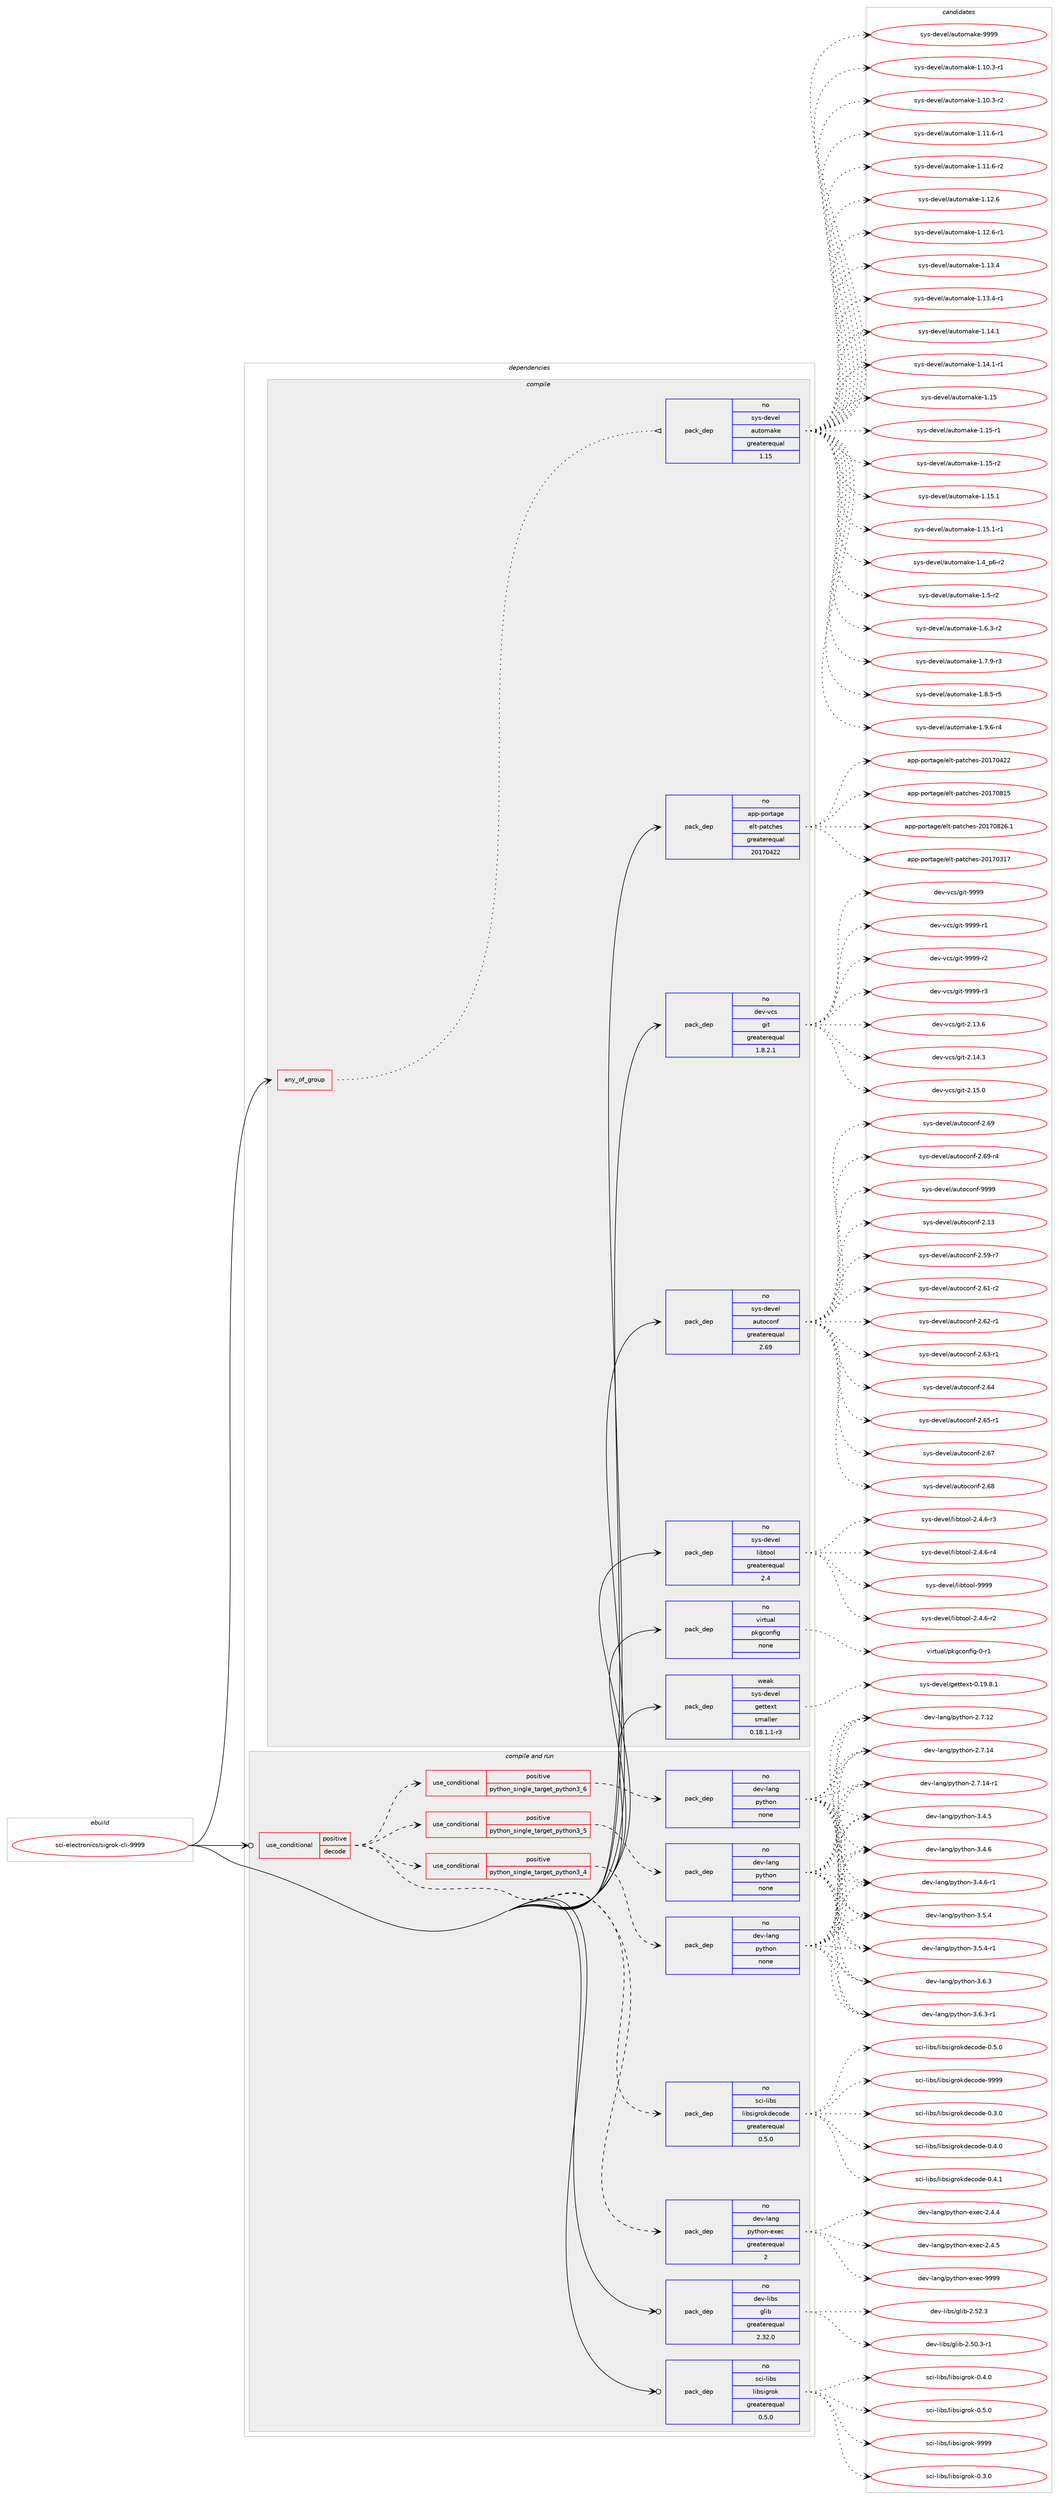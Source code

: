 digraph prolog {

# *************
# Graph options
# *************

newrank=true;
concentrate=true;
compound=true;
graph [rankdir=LR,fontname=Helvetica,fontsize=10,ranksep=1.5];#, ranksep=2.5, nodesep=0.2];
edge  [arrowhead=vee];
node  [fontname=Helvetica,fontsize=10];

# **********
# The ebuild
# **********

subgraph cluster_leftcol {
color=gray;
rank=same;
label=<<i>ebuild</i>>;
id [label="sci-electronics/sigrok-cli-9999", color=red, width=4, href="../sci-electronics/sigrok-cli-9999.svg"];
}

# ****************
# The dependencies
# ****************

subgraph cluster_midcol {
color=gray;
label=<<i>dependencies</i>>;
subgraph cluster_compile {
fillcolor="#eeeeee";
style=filled;
label=<<i>compile</i>>;
subgraph any15 {
dependency1713 [label=<<TABLE BORDER="0" CELLBORDER="1" CELLSPACING="0" CELLPADDING="4"><TR><TD CELLPADDING="10">any_of_group</TD></TR></TABLE>>, shape=none, color=red];subgraph pack1243 {
dependency1714 [label=<<TABLE BORDER="0" CELLBORDER="1" CELLSPACING="0" CELLPADDING="4" WIDTH="220"><TR><TD ROWSPAN="6" CELLPADDING="30">pack_dep</TD></TR><TR><TD WIDTH="110">no</TD></TR><TR><TD>sys-devel</TD></TR><TR><TD>automake</TD></TR><TR><TD>greaterequal</TD></TR><TR><TD>1.15</TD></TR></TABLE>>, shape=none, color=blue];
}
dependency1713:e -> dependency1714:w [weight=20,style="dotted",arrowhead="oinv"];
}
id:e -> dependency1713:w [weight=20,style="solid",arrowhead="vee"];
subgraph pack1244 {
dependency1715 [label=<<TABLE BORDER="0" CELLBORDER="1" CELLSPACING="0" CELLPADDING="4" WIDTH="220"><TR><TD ROWSPAN="6" CELLPADDING="30">pack_dep</TD></TR><TR><TD WIDTH="110">no</TD></TR><TR><TD>app-portage</TD></TR><TR><TD>elt-patches</TD></TR><TR><TD>greaterequal</TD></TR><TR><TD>20170422</TD></TR></TABLE>>, shape=none, color=blue];
}
id:e -> dependency1715:w [weight=20,style="solid",arrowhead="vee"];
subgraph pack1245 {
dependency1716 [label=<<TABLE BORDER="0" CELLBORDER="1" CELLSPACING="0" CELLPADDING="4" WIDTH="220"><TR><TD ROWSPAN="6" CELLPADDING="30">pack_dep</TD></TR><TR><TD WIDTH="110">no</TD></TR><TR><TD>dev-vcs</TD></TR><TR><TD>git</TD></TR><TR><TD>greaterequal</TD></TR><TR><TD>1.8.2.1</TD></TR></TABLE>>, shape=none, color=blue];
}
id:e -> dependency1716:w [weight=20,style="solid",arrowhead="vee"];
subgraph pack1246 {
dependency1717 [label=<<TABLE BORDER="0" CELLBORDER="1" CELLSPACING="0" CELLPADDING="4" WIDTH="220"><TR><TD ROWSPAN="6" CELLPADDING="30">pack_dep</TD></TR><TR><TD WIDTH="110">no</TD></TR><TR><TD>sys-devel</TD></TR><TR><TD>autoconf</TD></TR><TR><TD>greaterequal</TD></TR><TR><TD>2.69</TD></TR></TABLE>>, shape=none, color=blue];
}
id:e -> dependency1717:w [weight=20,style="solid",arrowhead="vee"];
subgraph pack1247 {
dependency1718 [label=<<TABLE BORDER="0" CELLBORDER="1" CELLSPACING="0" CELLPADDING="4" WIDTH="220"><TR><TD ROWSPAN="6" CELLPADDING="30">pack_dep</TD></TR><TR><TD WIDTH="110">no</TD></TR><TR><TD>sys-devel</TD></TR><TR><TD>libtool</TD></TR><TR><TD>greaterequal</TD></TR><TR><TD>2.4</TD></TR></TABLE>>, shape=none, color=blue];
}
id:e -> dependency1718:w [weight=20,style="solid",arrowhead="vee"];
subgraph pack1248 {
dependency1719 [label=<<TABLE BORDER="0" CELLBORDER="1" CELLSPACING="0" CELLPADDING="4" WIDTH="220"><TR><TD ROWSPAN="6" CELLPADDING="30">pack_dep</TD></TR><TR><TD WIDTH="110">no</TD></TR><TR><TD>virtual</TD></TR><TR><TD>pkgconfig</TD></TR><TR><TD>none</TD></TR><TR><TD></TD></TR></TABLE>>, shape=none, color=blue];
}
id:e -> dependency1719:w [weight=20,style="solid",arrowhead="vee"];
subgraph pack1249 {
dependency1720 [label=<<TABLE BORDER="0" CELLBORDER="1" CELLSPACING="0" CELLPADDING="4" WIDTH="220"><TR><TD ROWSPAN="6" CELLPADDING="30">pack_dep</TD></TR><TR><TD WIDTH="110">weak</TD></TR><TR><TD>sys-devel</TD></TR><TR><TD>gettext</TD></TR><TR><TD>smaller</TD></TR><TR><TD>0.18.1.1-r3</TD></TR></TABLE>>, shape=none, color=blue];
}
id:e -> dependency1720:w [weight=20,style="solid",arrowhead="vee"];
}
subgraph cluster_compileandrun {
fillcolor="#eeeeee";
style=filled;
label=<<i>compile and run</i>>;
subgraph cond455 {
dependency1721 [label=<<TABLE BORDER="0" CELLBORDER="1" CELLSPACING="0" CELLPADDING="4"><TR><TD ROWSPAN="3" CELLPADDING="10">use_conditional</TD></TR><TR><TD>positive</TD></TR><TR><TD>decode</TD></TR></TABLE>>, shape=none, color=red];
subgraph pack1250 {
dependency1722 [label=<<TABLE BORDER="0" CELLBORDER="1" CELLSPACING="0" CELLPADDING="4" WIDTH="220"><TR><TD ROWSPAN="6" CELLPADDING="30">pack_dep</TD></TR><TR><TD WIDTH="110">no</TD></TR><TR><TD>sci-libs</TD></TR><TR><TD>libsigrokdecode</TD></TR><TR><TD>greaterequal</TD></TR><TR><TD>0.5.0</TD></TR></TABLE>>, shape=none, color=blue];
}
dependency1721:e -> dependency1722:w [weight=20,style="dashed",arrowhead="vee"];
subgraph cond456 {
dependency1723 [label=<<TABLE BORDER="0" CELLBORDER="1" CELLSPACING="0" CELLPADDING="4"><TR><TD ROWSPAN="3" CELLPADDING="10">use_conditional</TD></TR><TR><TD>positive</TD></TR><TR><TD>python_single_target_python3_4</TD></TR></TABLE>>, shape=none, color=red];
subgraph pack1251 {
dependency1724 [label=<<TABLE BORDER="0" CELLBORDER="1" CELLSPACING="0" CELLPADDING="4" WIDTH="220"><TR><TD ROWSPAN="6" CELLPADDING="30">pack_dep</TD></TR><TR><TD WIDTH="110">no</TD></TR><TR><TD>dev-lang</TD></TR><TR><TD>python</TD></TR><TR><TD>none</TD></TR><TR><TD></TD></TR></TABLE>>, shape=none, color=blue];
}
dependency1723:e -> dependency1724:w [weight=20,style="dashed",arrowhead="vee"];
}
dependency1721:e -> dependency1723:w [weight=20,style="dashed",arrowhead="vee"];
subgraph cond457 {
dependency1725 [label=<<TABLE BORDER="0" CELLBORDER="1" CELLSPACING="0" CELLPADDING="4"><TR><TD ROWSPAN="3" CELLPADDING="10">use_conditional</TD></TR><TR><TD>positive</TD></TR><TR><TD>python_single_target_python3_5</TD></TR></TABLE>>, shape=none, color=red];
subgraph pack1252 {
dependency1726 [label=<<TABLE BORDER="0" CELLBORDER="1" CELLSPACING="0" CELLPADDING="4" WIDTH="220"><TR><TD ROWSPAN="6" CELLPADDING="30">pack_dep</TD></TR><TR><TD WIDTH="110">no</TD></TR><TR><TD>dev-lang</TD></TR><TR><TD>python</TD></TR><TR><TD>none</TD></TR><TR><TD></TD></TR></TABLE>>, shape=none, color=blue];
}
dependency1725:e -> dependency1726:w [weight=20,style="dashed",arrowhead="vee"];
}
dependency1721:e -> dependency1725:w [weight=20,style="dashed",arrowhead="vee"];
subgraph cond458 {
dependency1727 [label=<<TABLE BORDER="0" CELLBORDER="1" CELLSPACING="0" CELLPADDING="4"><TR><TD ROWSPAN="3" CELLPADDING="10">use_conditional</TD></TR><TR><TD>positive</TD></TR><TR><TD>python_single_target_python3_6</TD></TR></TABLE>>, shape=none, color=red];
subgraph pack1253 {
dependency1728 [label=<<TABLE BORDER="0" CELLBORDER="1" CELLSPACING="0" CELLPADDING="4" WIDTH="220"><TR><TD ROWSPAN="6" CELLPADDING="30">pack_dep</TD></TR><TR><TD WIDTH="110">no</TD></TR><TR><TD>dev-lang</TD></TR><TR><TD>python</TD></TR><TR><TD>none</TD></TR><TR><TD></TD></TR></TABLE>>, shape=none, color=blue];
}
dependency1727:e -> dependency1728:w [weight=20,style="dashed",arrowhead="vee"];
}
dependency1721:e -> dependency1727:w [weight=20,style="dashed",arrowhead="vee"];
subgraph pack1254 {
dependency1729 [label=<<TABLE BORDER="0" CELLBORDER="1" CELLSPACING="0" CELLPADDING="4" WIDTH="220"><TR><TD ROWSPAN="6" CELLPADDING="30">pack_dep</TD></TR><TR><TD WIDTH="110">no</TD></TR><TR><TD>dev-lang</TD></TR><TR><TD>python-exec</TD></TR><TR><TD>greaterequal</TD></TR><TR><TD>2</TD></TR></TABLE>>, shape=none, color=blue];
}
dependency1721:e -> dependency1729:w [weight=20,style="dashed",arrowhead="vee"];
}
id:e -> dependency1721:w [weight=20,style="solid",arrowhead="odotvee"];
subgraph pack1255 {
dependency1730 [label=<<TABLE BORDER="0" CELLBORDER="1" CELLSPACING="0" CELLPADDING="4" WIDTH="220"><TR><TD ROWSPAN="6" CELLPADDING="30">pack_dep</TD></TR><TR><TD WIDTH="110">no</TD></TR><TR><TD>dev-libs</TD></TR><TR><TD>glib</TD></TR><TR><TD>greaterequal</TD></TR><TR><TD>2.32.0</TD></TR></TABLE>>, shape=none, color=blue];
}
id:e -> dependency1730:w [weight=20,style="solid",arrowhead="odotvee"];
subgraph pack1256 {
dependency1731 [label=<<TABLE BORDER="0" CELLBORDER="1" CELLSPACING="0" CELLPADDING="4" WIDTH="220"><TR><TD ROWSPAN="6" CELLPADDING="30">pack_dep</TD></TR><TR><TD WIDTH="110">no</TD></TR><TR><TD>sci-libs</TD></TR><TR><TD>libsigrok</TD></TR><TR><TD>greaterequal</TD></TR><TR><TD>0.5.0</TD></TR></TABLE>>, shape=none, color=blue];
}
id:e -> dependency1731:w [weight=20,style="solid",arrowhead="odotvee"];
}
subgraph cluster_run {
fillcolor="#eeeeee";
style=filled;
label=<<i>run</i>>;
}
}

# **************
# The candidates
# **************

subgraph cluster_choices {
rank=same;
color=gray;
label=<<i>candidates</i>>;

subgraph choice1243 {
color=black;
nodesep=1;
choice11512111545100101118101108479711711611110997107101454946494846514511449 [label="sys-devel/automake-1.10.3-r1", color=red, width=4,href="../sys-devel/automake-1.10.3-r1.svg"];
choice11512111545100101118101108479711711611110997107101454946494846514511450 [label="sys-devel/automake-1.10.3-r2", color=red, width=4,href="../sys-devel/automake-1.10.3-r2.svg"];
choice11512111545100101118101108479711711611110997107101454946494946544511449 [label="sys-devel/automake-1.11.6-r1", color=red, width=4,href="../sys-devel/automake-1.11.6-r1.svg"];
choice11512111545100101118101108479711711611110997107101454946494946544511450 [label="sys-devel/automake-1.11.6-r2", color=red, width=4,href="../sys-devel/automake-1.11.6-r2.svg"];
choice1151211154510010111810110847971171161111099710710145494649504654 [label="sys-devel/automake-1.12.6", color=red, width=4,href="../sys-devel/automake-1.12.6.svg"];
choice11512111545100101118101108479711711611110997107101454946495046544511449 [label="sys-devel/automake-1.12.6-r1", color=red, width=4,href="../sys-devel/automake-1.12.6-r1.svg"];
choice1151211154510010111810110847971171161111099710710145494649514652 [label="sys-devel/automake-1.13.4", color=red, width=4,href="../sys-devel/automake-1.13.4.svg"];
choice11512111545100101118101108479711711611110997107101454946495146524511449 [label="sys-devel/automake-1.13.4-r1", color=red, width=4,href="../sys-devel/automake-1.13.4-r1.svg"];
choice1151211154510010111810110847971171161111099710710145494649524649 [label="sys-devel/automake-1.14.1", color=red, width=4,href="../sys-devel/automake-1.14.1.svg"];
choice11512111545100101118101108479711711611110997107101454946495246494511449 [label="sys-devel/automake-1.14.1-r1", color=red, width=4,href="../sys-devel/automake-1.14.1-r1.svg"];
choice115121115451001011181011084797117116111109971071014549464953 [label="sys-devel/automake-1.15", color=red, width=4,href="../sys-devel/automake-1.15.svg"];
choice1151211154510010111810110847971171161111099710710145494649534511449 [label="sys-devel/automake-1.15-r1", color=red, width=4,href="../sys-devel/automake-1.15-r1.svg"];
choice1151211154510010111810110847971171161111099710710145494649534511450 [label="sys-devel/automake-1.15-r2", color=red, width=4,href="../sys-devel/automake-1.15-r2.svg"];
choice1151211154510010111810110847971171161111099710710145494649534649 [label="sys-devel/automake-1.15.1", color=red, width=4,href="../sys-devel/automake-1.15.1.svg"];
choice11512111545100101118101108479711711611110997107101454946495346494511449 [label="sys-devel/automake-1.15.1-r1", color=red, width=4,href="../sys-devel/automake-1.15.1-r1.svg"];
choice115121115451001011181011084797117116111109971071014549465295112544511450 [label="sys-devel/automake-1.4_p6-r2", color=red, width=4,href="../sys-devel/automake-1.4_p6-r2.svg"];
choice11512111545100101118101108479711711611110997107101454946534511450 [label="sys-devel/automake-1.5-r2", color=red, width=4,href="../sys-devel/automake-1.5-r2.svg"];
choice115121115451001011181011084797117116111109971071014549465446514511450 [label="sys-devel/automake-1.6.3-r2", color=red, width=4,href="../sys-devel/automake-1.6.3-r2.svg"];
choice115121115451001011181011084797117116111109971071014549465546574511451 [label="sys-devel/automake-1.7.9-r3", color=red, width=4,href="../sys-devel/automake-1.7.9-r3.svg"];
choice115121115451001011181011084797117116111109971071014549465646534511453 [label="sys-devel/automake-1.8.5-r5", color=red, width=4,href="../sys-devel/automake-1.8.5-r5.svg"];
choice115121115451001011181011084797117116111109971071014549465746544511452 [label="sys-devel/automake-1.9.6-r4", color=red, width=4,href="../sys-devel/automake-1.9.6-r4.svg"];
choice115121115451001011181011084797117116111109971071014557575757 [label="sys-devel/automake-9999", color=red, width=4,href="../sys-devel/automake-9999.svg"];
dependency1714:e -> choice11512111545100101118101108479711711611110997107101454946494846514511449:w [style=dotted,weight="100"];
dependency1714:e -> choice11512111545100101118101108479711711611110997107101454946494846514511450:w [style=dotted,weight="100"];
dependency1714:e -> choice11512111545100101118101108479711711611110997107101454946494946544511449:w [style=dotted,weight="100"];
dependency1714:e -> choice11512111545100101118101108479711711611110997107101454946494946544511450:w [style=dotted,weight="100"];
dependency1714:e -> choice1151211154510010111810110847971171161111099710710145494649504654:w [style=dotted,weight="100"];
dependency1714:e -> choice11512111545100101118101108479711711611110997107101454946495046544511449:w [style=dotted,weight="100"];
dependency1714:e -> choice1151211154510010111810110847971171161111099710710145494649514652:w [style=dotted,weight="100"];
dependency1714:e -> choice11512111545100101118101108479711711611110997107101454946495146524511449:w [style=dotted,weight="100"];
dependency1714:e -> choice1151211154510010111810110847971171161111099710710145494649524649:w [style=dotted,weight="100"];
dependency1714:e -> choice11512111545100101118101108479711711611110997107101454946495246494511449:w [style=dotted,weight="100"];
dependency1714:e -> choice115121115451001011181011084797117116111109971071014549464953:w [style=dotted,weight="100"];
dependency1714:e -> choice1151211154510010111810110847971171161111099710710145494649534511449:w [style=dotted,weight="100"];
dependency1714:e -> choice1151211154510010111810110847971171161111099710710145494649534511450:w [style=dotted,weight="100"];
dependency1714:e -> choice1151211154510010111810110847971171161111099710710145494649534649:w [style=dotted,weight="100"];
dependency1714:e -> choice11512111545100101118101108479711711611110997107101454946495346494511449:w [style=dotted,weight="100"];
dependency1714:e -> choice115121115451001011181011084797117116111109971071014549465295112544511450:w [style=dotted,weight="100"];
dependency1714:e -> choice11512111545100101118101108479711711611110997107101454946534511450:w [style=dotted,weight="100"];
dependency1714:e -> choice115121115451001011181011084797117116111109971071014549465446514511450:w [style=dotted,weight="100"];
dependency1714:e -> choice115121115451001011181011084797117116111109971071014549465546574511451:w [style=dotted,weight="100"];
dependency1714:e -> choice115121115451001011181011084797117116111109971071014549465646534511453:w [style=dotted,weight="100"];
dependency1714:e -> choice115121115451001011181011084797117116111109971071014549465746544511452:w [style=dotted,weight="100"];
dependency1714:e -> choice115121115451001011181011084797117116111109971071014557575757:w [style=dotted,weight="100"];
}
subgraph choice1244 {
color=black;
nodesep=1;
choice97112112451121111141169710310147101108116451129711699104101115455048495548514955 [label="app-portage/elt-patches-20170317", color=red, width=4,href="../app-portage/elt-patches-20170317.svg"];
choice97112112451121111141169710310147101108116451129711699104101115455048495548525050 [label="app-portage/elt-patches-20170422", color=red, width=4,href="../app-portage/elt-patches-20170422.svg"];
choice97112112451121111141169710310147101108116451129711699104101115455048495548564953 [label="app-portage/elt-patches-20170815", color=red, width=4,href="../app-portage/elt-patches-20170815.svg"];
choice971121124511211111411697103101471011081164511297116991041011154550484955485650544649 [label="app-portage/elt-patches-20170826.1", color=red, width=4,href="../app-portage/elt-patches-20170826.1.svg"];
dependency1715:e -> choice97112112451121111141169710310147101108116451129711699104101115455048495548514955:w [style=dotted,weight="100"];
dependency1715:e -> choice97112112451121111141169710310147101108116451129711699104101115455048495548525050:w [style=dotted,weight="100"];
dependency1715:e -> choice97112112451121111141169710310147101108116451129711699104101115455048495548564953:w [style=dotted,weight="100"];
dependency1715:e -> choice971121124511211111411697103101471011081164511297116991041011154550484955485650544649:w [style=dotted,weight="100"];
}
subgraph choice1245 {
color=black;
nodesep=1;
choice10010111845118991154710310511645504649514654 [label="dev-vcs/git-2.13.6", color=red, width=4,href="../dev-vcs/git-2.13.6.svg"];
choice10010111845118991154710310511645504649524651 [label="dev-vcs/git-2.14.3", color=red, width=4,href="../dev-vcs/git-2.14.3.svg"];
choice10010111845118991154710310511645504649534648 [label="dev-vcs/git-2.15.0", color=red, width=4,href="../dev-vcs/git-2.15.0.svg"];
choice1001011184511899115471031051164557575757 [label="dev-vcs/git-9999", color=red, width=4,href="../dev-vcs/git-9999.svg"];
choice10010111845118991154710310511645575757574511449 [label="dev-vcs/git-9999-r1", color=red, width=4,href="../dev-vcs/git-9999-r1.svg"];
choice10010111845118991154710310511645575757574511450 [label="dev-vcs/git-9999-r2", color=red, width=4,href="../dev-vcs/git-9999-r2.svg"];
choice10010111845118991154710310511645575757574511451 [label="dev-vcs/git-9999-r3", color=red, width=4,href="../dev-vcs/git-9999-r3.svg"];
dependency1716:e -> choice10010111845118991154710310511645504649514654:w [style=dotted,weight="100"];
dependency1716:e -> choice10010111845118991154710310511645504649524651:w [style=dotted,weight="100"];
dependency1716:e -> choice10010111845118991154710310511645504649534648:w [style=dotted,weight="100"];
dependency1716:e -> choice1001011184511899115471031051164557575757:w [style=dotted,weight="100"];
dependency1716:e -> choice10010111845118991154710310511645575757574511449:w [style=dotted,weight="100"];
dependency1716:e -> choice10010111845118991154710310511645575757574511450:w [style=dotted,weight="100"];
dependency1716:e -> choice10010111845118991154710310511645575757574511451:w [style=dotted,weight="100"];
}
subgraph choice1246 {
color=black;
nodesep=1;
choice115121115451001011181011084797117116111991111101024550464951 [label="sys-devel/autoconf-2.13", color=red, width=4,href="../sys-devel/autoconf-2.13.svg"];
choice1151211154510010111810110847971171161119911111010245504653574511455 [label="sys-devel/autoconf-2.59-r7", color=red, width=4,href="../sys-devel/autoconf-2.59-r7.svg"];
choice1151211154510010111810110847971171161119911111010245504654494511450 [label="sys-devel/autoconf-2.61-r2", color=red, width=4,href="../sys-devel/autoconf-2.61-r2.svg"];
choice1151211154510010111810110847971171161119911111010245504654504511449 [label="sys-devel/autoconf-2.62-r1", color=red, width=4,href="../sys-devel/autoconf-2.62-r1.svg"];
choice1151211154510010111810110847971171161119911111010245504654514511449 [label="sys-devel/autoconf-2.63-r1", color=red, width=4,href="../sys-devel/autoconf-2.63-r1.svg"];
choice115121115451001011181011084797117116111991111101024550465452 [label="sys-devel/autoconf-2.64", color=red, width=4,href="../sys-devel/autoconf-2.64.svg"];
choice1151211154510010111810110847971171161119911111010245504654534511449 [label="sys-devel/autoconf-2.65-r1", color=red, width=4,href="../sys-devel/autoconf-2.65-r1.svg"];
choice115121115451001011181011084797117116111991111101024550465455 [label="sys-devel/autoconf-2.67", color=red, width=4,href="../sys-devel/autoconf-2.67.svg"];
choice115121115451001011181011084797117116111991111101024550465456 [label="sys-devel/autoconf-2.68", color=red, width=4,href="../sys-devel/autoconf-2.68.svg"];
choice115121115451001011181011084797117116111991111101024550465457 [label="sys-devel/autoconf-2.69", color=red, width=4,href="../sys-devel/autoconf-2.69.svg"];
choice1151211154510010111810110847971171161119911111010245504654574511452 [label="sys-devel/autoconf-2.69-r4", color=red, width=4,href="../sys-devel/autoconf-2.69-r4.svg"];
choice115121115451001011181011084797117116111991111101024557575757 [label="sys-devel/autoconf-9999", color=red, width=4,href="../sys-devel/autoconf-9999.svg"];
dependency1717:e -> choice115121115451001011181011084797117116111991111101024550464951:w [style=dotted,weight="100"];
dependency1717:e -> choice1151211154510010111810110847971171161119911111010245504653574511455:w [style=dotted,weight="100"];
dependency1717:e -> choice1151211154510010111810110847971171161119911111010245504654494511450:w [style=dotted,weight="100"];
dependency1717:e -> choice1151211154510010111810110847971171161119911111010245504654504511449:w [style=dotted,weight="100"];
dependency1717:e -> choice1151211154510010111810110847971171161119911111010245504654514511449:w [style=dotted,weight="100"];
dependency1717:e -> choice115121115451001011181011084797117116111991111101024550465452:w [style=dotted,weight="100"];
dependency1717:e -> choice1151211154510010111810110847971171161119911111010245504654534511449:w [style=dotted,weight="100"];
dependency1717:e -> choice115121115451001011181011084797117116111991111101024550465455:w [style=dotted,weight="100"];
dependency1717:e -> choice115121115451001011181011084797117116111991111101024550465456:w [style=dotted,weight="100"];
dependency1717:e -> choice115121115451001011181011084797117116111991111101024550465457:w [style=dotted,weight="100"];
dependency1717:e -> choice1151211154510010111810110847971171161119911111010245504654574511452:w [style=dotted,weight="100"];
dependency1717:e -> choice115121115451001011181011084797117116111991111101024557575757:w [style=dotted,weight="100"];
}
subgraph choice1247 {
color=black;
nodesep=1;
choice1151211154510010111810110847108105981161111111084550465246544511450 [label="sys-devel/libtool-2.4.6-r2", color=red, width=4,href="../sys-devel/libtool-2.4.6-r2.svg"];
choice1151211154510010111810110847108105981161111111084550465246544511451 [label="sys-devel/libtool-2.4.6-r3", color=red, width=4,href="../sys-devel/libtool-2.4.6-r3.svg"];
choice1151211154510010111810110847108105981161111111084550465246544511452 [label="sys-devel/libtool-2.4.6-r4", color=red, width=4,href="../sys-devel/libtool-2.4.6-r4.svg"];
choice1151211154510010111810110847108105981161111111084557575757 [label="sys-devel/libtool-9999", color=red, width=4,href="../sys-devel/libtool-9999.svg"];
dependency1718:e -> choice1151211154510010111810110847108105981161111111084550465246544511450:w [style=dotted,weight="100"];
dependency1718:e -> choice1151211154510010111810110847108105981161111111084550465246544511451:w [style=dotted,weight="100"];
dependency1718:e -> choice1151211154510010111810110847108105981161111111084550465246544511452:w [style=dotted,weight="100"];
dependency1718:e -> choice1151211154510010111810110847108105981161111111084557575757:w [style=dotted,weight="100"];
}
subgraph choice1248 {
color=black;
nodesep=1;
choice11810511411611797108471121071039911111010210510345484511449 [label="virtual/pkgconfig-0-r1", color=red, width=4,href="../virtual/pkgconfig-0-r1.svg"];
dependency1719:e -> choice11810511411611797108471121071039911111010210510345484511449:w [style=dotted,weight="100"];
}
subgraph choice1249 {
color=black;
nodesep=1;
choice1151211154510010111810110847103101116116101120116454846495746564649 [label="sys-devel/gettext-0.19.8.1", color=red, width=4,href="../sys-devel/gettext-0.19.8.1.svg"];
dependency1720:e -> choice1151211154510010111810110847103101116116101120116454846495746564649:w [style=dotted,weight="100"];
}
subgraph choice1250 {
color=black;
nodesep=1;
choice115991054510810598115471081059811510510311411110710010199111100101454846514648 [label="sci-libs/libsigrokdecode-0.3.0", color=red, width=4,href="../sci-libs/libsigrokdecode-0.3.0.svg"];
choice115991054510810598115471081059811510510311411110710010199111100101454846524648 [label="sci-libs/libsigrokdecode-0.4.0", color=red, width=4,href="../sci-libs/libsigrokdecode-0.4.0.svg"];
choice115991054510810598115471081059811510510311411110710010199111100101454846524649 [label="sci-libs/libsigrokdecode-0.4.1", color=red, width=4,href="../sci-libs/libsigrokdecode-0.4.1.svg"];
choice115991054510810598115471081059811510510311411110710010199111100101454846534648 [label="sci-libs/libsigrokdecode-0.5.0", color=red, width=4,href="../sci-libs/libsigrokdecode-0.5.0.svg"];
choice1159910545108105981154710810598115105103114111107100101991111001014557575757 [label="sci-libs/libsigrokdecode-9999", color=red, width=4,href="../sci-libs/libsigrokdecode-9999.svg"];
dependency1722:e -> choice115991054510810598115471081059811510510311411110710010199111100101454846514648:w [style=dotted,weight="100"];
dependency1722:e -> choice115991054510810598115471081059811510510311411110710010199111100101454846524648:w [style=dotted,weight="100"];
dependency1722:e -> choice115991054510810598115471081059811510510311411110710010199111100101454846524649:w [style=dotted,weight="100"];
dependency1722:e -> choice115991054510810598115471081059811510510311411110710010199111100101454846534648:w [style=dotted,weight="100"];
dependency1722:e -> choice1159910545108105981154710810598115105103114111107100101991111001014557575757:w [style=dotted,weight="100"];
}
subgraph choice1251 {
color=black;
nodesep=1;
choice10010111845108971101034711212111610411111045504655464950 [label="dev-lang/python-2.7.12", color=red, width=4,href="../dev-lang/python-2.7.12.svg"];
choice10010111845108971101034711212111610411111045504655464952 [label="dev-lang/python-2.7.14", color=red, width=4,href="../dev-lang/python-2.7.14.svg"];
choice100101118451089711010347112121116104111110455046554649524511449 [label="dev-lang/python-2.7.14-r1", color=red, width=4,href="../dev-lang/python-2.7.14-r1.svg"];
choice100101118451089711010347112121116104111110455146524653 [label="dev-lang/python-3.4.5", color=red, width=4,href="../dev-lang/python-3.4.5.svg"];
choice100101118451089711010347112121116104111110455146524654 [label="dev-lang/python-3.4.6", color=red, width=4,href="../dev-lang/python-3.4.6.svg"];
choice1001011184510897110103471121211161041111104551465246544511449 [label="dev-lang/python-3.4.6-r1", color=red, width=4,href="../dev-lang/python-3.4.6-r1.svg"];
choice100101118451089711010347112121116104111110455146534652 [label="dev-lang/python-3.5.4", color=red, width=4,href="../dev-lang/python-3.5.4.svg"];
choice1001011184510897110103471121211161041111104551465346524511449 [label="dev-lang/python-3.5.4-r1", color=red, width=4,href="../dev-lang/python-3.5.4-r1.svg"];
choice100101118451089711010347112121116104111110455146544651 [label="dev-lang/python-3.6.3", color=red, width=4,href="../dev-lang/python-3.6.3.svg"];
choice1001011184510897110103471121211161041111104551465446514511449 [label="dev-lang/python-3.6.3-r1", color=red, width=4,href="../dev-lang/python-3.6.3-r1.svg"];
dependency1724:e -> choice10010111845108971101034711212111610411111045504655464950:w [style=dotted,weight="100"];
dependency1724:e -> choice10010111845108971101034711212111610411111045504655464952:w [style=dotted,weight="100"];
dependency1724:e -> choice100101118451089711010347112121116104111110455046554649524511449:w [style=dotted,weight="100"];
dependency1724:e -> choice100101118451089711010347112121116104111110455146524653:w [style=dotted,weight="100"];
dependency1724:e -> choice100101118451089711010347112121116104111110455146524654:w [style=dotted,weight="100"];
dependency1724:e -> choice1001011184510897110103471121211161041111104551465246544511449:w [style=dotted,weight="100"];
dependency1724:e -> choice100101118451089711010347112121116104111110455146534652:w [style=dotted,weight="100"];
dependency1724:e -> choice1001011184510897110103471121211161041111104551465346524511449:w [style=dotted,weight="100"];
dependency1724:e -> choice100101118451089711010347112121116104111110455146544651:w [style=dotted,weight="100"];
dependency1724:e -> choice1001011184510897110103471121211161041111104551465446514511449:w [style=dotted,weight="100"];
}
subgraph choice1252 {
color=black;
nodesep=1;
choice10010111845108971101034711212111610411111045504655464950 [label="dev-lang/python-2.7.12", color=red, width=4,href="../dev-lang/python-2.7.12.svg"];
choice10010111845108971101034711212111610411111045504655464952 [label="dev-lang/python-2.7.14", color=red, width=4,href="../dev-lang/python-2.7.14.svg"];
choice100101118451089711010347112121116104111110455046554649524511449 [label="dev-lang/python-2.7.14-r1", color=red, width=4,href="../dev-lang/python-2.7.14-r1.svg"];
choice100101118451089711010347112121116104111110455146524653 [label="dev-lang/python-3.4.5", color=red, width=4,href="../dev-lang/python-3.4.5.svg"];
choice100101118451089711010347112121116104111110455146524654 [label="dev-lang/python-3.4.6", color=red, width=4,href="../dev-lang/python-3.4.6.svg"];
choice1001011184510897110103471121211161041111104551465246544511449 [label="dev-lang/python-3.4.6-r1", color=red, width=4,href="../dev-lang/python-3.4.6-r1.svg"];
choice100101118451089711010347112121116104111110455146534652 [label="dev-lang/python-3.5.4", color=red, width=4,href="../dev-lang/python-3.5.4.svg"];
choice1001011184510897110103471121211161041111104551465346524511449 [label="dev-lang/python-3.5.4-r1", color=red, width=4,href="../dev-lang/python-3.5.4-r1.svg"];
choice100101118451089711010347112121116104111110455146544651 [label="dev-lang/python-3.6.3", color=red, width=4,href="../dev-lang/python-3.6.3.svg"];
choice1001011184510897110103471121211161041111104551465446514511449 [label="dev-lang/python-3.6.3-r1", color=red, width=4,href="../dev-lang/python-3.6.3-r1.svg"];
dependency1726:e -> choice10010111845108971101034711212111610411111045504655464950:w [style=dotted,weight="100"];
dependency1726:e -> choice10010111845108971101034711212111610411111045504655464952:w [style=dotted,weight="100"];
dependency1726:e -> choice100101118451089711010347112121116104111110455046554649524511449:w [style=dotted,weight="100"];
dependency1726:e -> choice100101118451089711010347112121116104111110455146524653:w [style=dotted,weight="100"];
dependency1726:e -> choice100101118451089711010347112121116104111110455146524654:w [style=dotted,weight="100"];
dependency1726:e -> choice1001011184510897110103471121211161041111104551465246544511449:w [style=dotted,weight="100"];
dependency1726:e -> choice100101118451089711010347112121116104111110455146534652:w [style=dotted,weight="100"];
dependency1726:e -> choice1001011184510897110103471121211161041111104551465346524511449:w [style=dotted,weight="100"];
dependency1726:e -> choice100101118451089711010347112121116104111110455146544651:w [style=dotted,weight="100"];
dependency1726:e -> choice1001011184510897110103471121211161041111104551465446514511449:w [style=dotted,weight="100"];
}
subgraph choice1253 {
color=black;
nodesep=1;
choice10010111845108971101034711212111610411111045504655464950 [label="dev-lang/python-2.7.12", color=red, width=4,href="../dev-lang/python-2.7.12.svg"];
choice10010111845108971101034711212111610411111045504655464952 [label="dev-lang/python-2.7.14", color=red, width=4,href="../dev-lang/python-2.7.14.svg"];
choice100101118451089711010347112121116104111110455046554649524511449 [label="dev-lang/python-2.7.14-r1", color=red, width=4,href="../dev-lang/python-2.7.14-r1.svg"];
choice100101118451089711010347112121116104111110455146524653 [label="dev-lang/python-3.4.5", color=red, width=4,href="../dev-lang/python-3.4.5.svg"];
choice100101118451089711010347112121116104111110455146524654 [label="dev-lang/python-3.4.6", color=red, width=4,href="../dev-lang/python-3.4.6.svg"];
choice1001011184510897110103471121211161041111104551465246544511449 [label="dev-lang/python-3.4.6-r1", color=red, width=4,href="../dev-lang/python-3.4.6-r1.svg"];
choice100101118451089711010347112121116104111110455146534652 [label="dev-lang/python-3.5.4", color=red, width=4,href="../dev-lang/python-3.5.4.svg"];
choice1001011184510897110103471121211161041111104551465346524511449 [label="dev-lang/python-3.5.4-r1", color=red, width=4,href="../dev-lang/python-3.5.4-r1.svg"];
choice100101118451089711010347112121116104111110455146544651 [label="dev-lang/python-3.6.3", color=red, width=4,href="../dev-lang/python-3.6.3.svg"];
choice1001011184510897110103471121211161041111104551465446514511449 [label="dev-lang/python-3.6.3-r1", color=red, width=4,href="../dev-lang/python-3.6.3-r1.svg"];
dependency1728:e -> choice10010111845108971101034711212111610411111045504655464950:w [style=dotted,weight="100"];
dependency1728:e -> choice10010111845108971101034711212111610411111045504655464952:w [style=dotted,weight="100"];
dependency1728:e -> choice100101118451089711010347112121116104111110455046554649524511449:w [style=dotted,weight="100"];
dependency1728:e -> choice100101118451089711010347112121116104111110455146524653:w [style=dotted,weight="100"];
dependency1728:e -> choice100101118451089711010347112121116104111110455146524654:w [style=dotted,weight="100"];
dependency1728:e -> choice1001011184510897110103471121211161041111104551465246544511449:w [style=dotted,weight="100"];
dependency1728:e -> choice100101118451089711010347112121116104111110455146534652:w [style=dotted,weight="100"];
dependency1728:e -> choice1001011184510897110103471121211161041111104551465346524511449:w [style=dotted,weight="100"];
dependency1728:e -> choice100101118451089711010347112121116104111110455146544651:w [style=dotted,weight="100"];
dependency1728:e -> choice1001011184510897110103471121211161041111104551465446514511449:w [style=dotted,weight="100"];
}
subgraph choice1254 {
color=black;
nodesep=1;
choice1001011184510897110103471121211161041111104510112010199455046524652 [label="dev-lang/python-exec-2.4.4", color=red, width=4,href="../dev-lang/python-exec-2.4.4.svg"];
choice1001011184510897110103471121211161041111104510112010199455046524653 [label="dev-lang/python-exec-2.4.5", color=red, width=4,href="../dev-lang/python-exec-2.4.5.svg"];
choice10010111845108971101034711212111610411111045101120101994557575757 [label="dev-lang/python-exec-9999", color=red, width=4,href="../dev-lang/python-exec-9999.svg"];
dependency1729:e -> choice1001011184510897110103471121211161041111104510112010199455046524652:w [style=dotted,weight="100"];
dependency1729:e -> choice1001011184510897110103471121211161041111104510112010199455046524653:w [style=dotted,weight="100"];
dependency1729:e -> choice10010111845108971101034711212111610411111045101120101994557575757:w [style=dotted,weight="100"];
}
subgraph choice1255 {
color=black;
nodesep=1;
choice10010111845108105981154710310810598455046534846514511449 [label="dev-libs/glib-2.50.3-r1", color=red, width=4,href="../dev-libs/glib-2.50.3-r1.svg"];
choice1001011184510810598115471031081059845504653504651 [label="dev-libs/glib-2.52.3", color=red, width=4,href="../dev-libs/glib-2.52.3.svg"];
dependency1730:e -> choice10010111845108105981154710310810598455046534846514511449:w [style=dotted,weight="100"];
dependency1730:e -> choice1001011184510810598115471031081059845504653504651:w [style=dotted,weight="100"];
}
subgraph choice1256 {
color=black;
nodesep=1;
choice1159910545108105981154710810598115105103114111107454846514648 [label="sci-libs/libsigrok-0.3.0", color=red, width=4,href="../sci-libs/libsigrok-0.3.0.svg"];
choice1159910545108105981154710810598115105103114111107454846524648 [label="sci-libs/libsigrok-0.4.0", color=red, width=4,href="../sci-libs/libsigrok-0.4.0.svg"];
choice1159910545108105981154710810598115105103114111107454846534648 [label="sci-libs/libsigrok-0.5.0", color=red, width=4,href="../sci-libs/libsigrok-0.5.0.svg"];
choice11599105451081059811547108105981151051031141111074557575757 [label="sci-libs/libsigrok-9999", color=red, width=4,href="../sci-libs/libsigrok-9999.svg"];
dependency1731:e -> choice1159910545108105981154710810598115105103114111107454846514648:w [style=dotted,weight="100"];
dependency1731:e -> choice1159910545108105981154710810598115105103114111107454846524648:w [style=dotted,weight="100"];
dependency1731:e -> choice1159910545108105981154710810598115105103114111107454846534648:w [style=dotted,weight="100"];
dependency1731:e -> choice11599105451081059811547108105981151051031141111074557575757:w [style=dotted,weight="100"];
}
}

}
